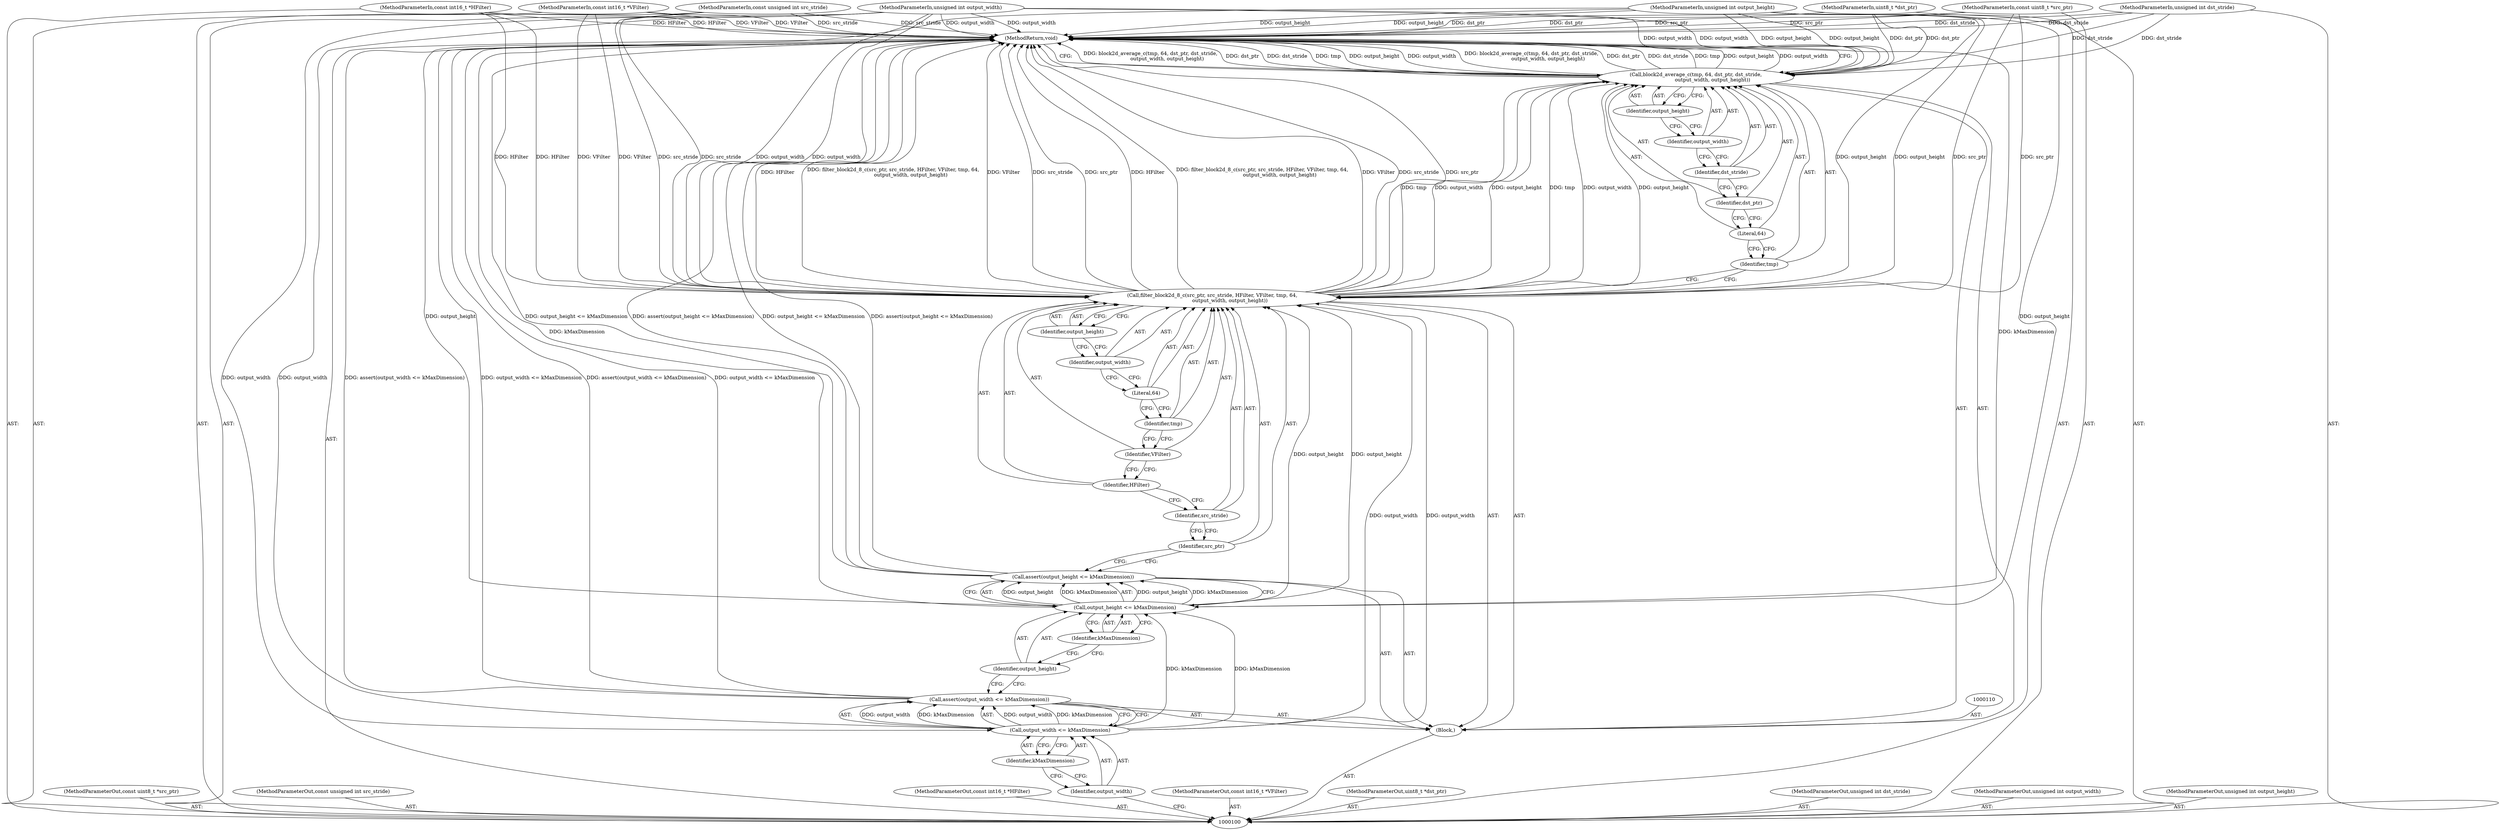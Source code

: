 digraph "0_Android_5a9753fca56f0eeb9f61e342b2fccffc364f9426_33" {
"1000135" [label="(MethodReturn,void)"];
"1000101" [label="(MethodParameterIn,const uint8_t *src_ptr)"];
"1000175" [label="(MethodParameterOut,const uint8_t *src_ptr)"];
"1000111" [label="(Call,assert(output_width <= kMaxDimension))"];
"1000114" [label="(Identifier,kMaxDimension)"];
"1000112" [label="(Call,output_width <= kMaxDimension)"];
"1000113" [label="(Identifier,output_width)"];
"1000115" [label="(Call,assert(output_height <= kMaxDimension))"];
"1000118" [label="(Identifier,kMaxDimension)"];
"1000116" [label="(Call,output_height <= kMaxDimension)"];
"1000117" [label="(Identifier,output_height)"];
"1000120" [label="(Identifier,src_ptr)"];
"1000119" [label="(Call,filter_block2d_8_c(src_ptr, src_stride, HFilter, VFilter, tmp, 64,\n                      output_width, output_height))"];
"1000121" [label="(Identifier,src_stride)"];
"1000122" [label="(Identifier,HFilter)"];
"1000123" [label="(Identifier,VFilter)"];
"1000124" [label="(Identifier,tmp)"];
"1000125" [label="(Literal,64)"];
"1000126" [label="(Identifier,output_width)"];
"1000127" [label="(Identifier,output_height)"];
"1000129" [label="(Identifier,tmp)"];
"1000130" [label="(Literal,64)"];
"1000128" [label="(Call,block2d_average_c(tmp, 64, dst_ptr, dst_stride,\n                     output_width, output_height))"];
"1000131" [label="(Identifier,dst_ptr)"];
"1000132" [label="(Identifier,dst_stride)"];
"1000133" [label="(Identifier,output_width)"];
"1000134" [label="(Identifier,output_height)"];
"1000102" [label="(MethodParameterIn,const unsigned int src_stride)"];
"1000176" [label="(MethodParameterOut,const unsigned int src_stride)"];
"1000103" [label="(MethodParameterIn,const int16_t *HFilter)"];
"1000177" [label="(MethodParameterOut,const int16_t *HFilter)"];
"1000104" [label="(MethodParameterIn,const int16_t *VFilter)"];
"1000178" [label="(MethodParameterOut,const int16_t *VFilter)"];
"1000105" [label="(MethodParameterIn,uint8_t *dst_ptr)"];
"1000179" [label="(MethodParameterOut,uint8_t *dst_ptr)"];
"1000106" [label="(MethodParameterIn,unsigned int dst_stride)"];
"1000180" [label="(MethodParameterOut,unsigned int dst_stride)"];
"1000107" [label="(MethodParameterIn,unsigned int output_width)"];
"1000181" [label="(MethodParameterOut,unsigned int output_width)"];
"1000108" [label="(MethodParameterIn,unsigned int output_height)"];
"1000182" [label="(MethodParameterOut,unsigned int output_height)"];
"1000109" [label="(Block,)"];
"1000135" -> "1000100"  [label="AST: "];
"1000135" -> "1000128"  [label="CFG: "];
"1000108" -> "1000135"  [label="DDG: output_height"];
"1000107" -> "1000135"  [label="DDG: output_width"];
"1000104" -> "1000135"  [label="DDG: VFilter"];
"1000105" -> "1000135"  [label="DDG: dst_ptr"];
"1000116" -> "1000135"  [label="DDG: kMaxDimension"];
"1000119" -> "1000135"  [label="DDG: HFilter"];
"1000119" -> "1000135"  [label="DDG: filter_block2d_8_c(src_ptr, src_stride, HFilter, VFilter, tmp, 64,\n                      output_width, output_height)"];
"1000119" -> "1000135"  [label="DDG: VFilter"];
"1000119" -> "1000135"  [label="DDG: src_stride"];
"1000119" -> "1000135"  [label="DDG: src_ptr"];
"1000128" -> "1000135"  [label="DDG: block2d_average_c(tmp, 64, dst_ptr, dst_stride,\n                     output_width, output_height)"];
"1000128" -> "1000135"  [label="DDG: dst_ptr"];
"1000128" -> "1000135"  [label="DDG: dst_stride"];
"1000128" -> "1000135"  [label="DDG: tmp"];
"1000128" -> "1000135"  [label="DDG: output_height"];
"1000128" -> "1000135"  [label="DDG: output_width"];
"1000106" -> "1000135"  [label="DDG: dst_stride"];
"1000103" -> "1000135"  [label="DDG: HFilter"];
"1000115" -> "1000135"  [label="DDG: assert(output_height <= kMaxDimension)"];
"1000115" -> "1000135"  [label="DDG: output_height <= kMaxDimension"];
"1000102" -> "1000135"  [label="DDG: src_stride"];
"1000111" -> "1000135"  [label="DDG: output_width <= kMaxDimension"];
"1000111" -> "1000135"  [label="DDG: assert(output_width <= kMaxDimension)"];
"1000101" -> "1000135"  [label="DDG: src_ptr"];
"1000101" -> "1000100"  [label="AST: "];
"1000101" -> "1000135"  [label="DDG: src_ptr"];
"1000101" -> "1000119"  [label="DDG: src_ptr"];
"1000175" -> "1000100"  [label="AST: "];
"1000111" -> "1000109"  [label="AST: "];
"1000111" -> "1000112"  [label="CFG: "];
"1000112" -> "1000111"  [label="AST: "];
"1000117" -> "1000111"  [label="CFG: "];
"1000111" -> "1000135"  [label="DDG: output_width <= kMaxDimension"];
"1000111" -> "1000135"  [label="DDG: assert(output_width <= kMaxDimension)"];
"1000112" -> "1000111"  [label="DDG: output_width"];
"1000112" -> "1000111"  [label="DDG: kMaxDimension"];
"1000114" -> "1000112"  [label="AST: "];
"1000114" -> "1000113"  [label="CFG: "];
"1000112" -> "1000114"  [label="CFG: "];
"1000112" -> "1000111"  [label="AST: "];
"1000112" -> "1000114"  [label="CFG: "];
"1000113" -> "1000112"  [label="AST: "];
"1000114" -> "1000112"  [label="AST: "];
"1000111" -> "1000112"  [label="CFG: "];
"1000112" -> "1000111"  [label="DDG: output_width"];
"1000112" -> "1000111"  [label="DDG: kMaxDimension"];
"1000107" -> "1000112"  [label="DDG: output_width"];
"1000112" -> "1000116"  [label="DDG: kMaxDimension"];
"1000112" -> "1000119"  [label="DDG: output_width"];
"1000113" -> "1000112"  [label="AST: "];
"1000113" -> "1000100"  [label="CFG: "];
"1000114" -> "1000113"  [label="CFG: "];
"1000115" -> "1000109"  [label="AST: "];
"1000115" -> "1000116"  [label="CFG: "];
"1000116" -> "1000115"  [label="AST: "];
"1000120" -> "1000115"  [label="CFG: "];
"1000115" -> "1000135"  [label="DDG: assert(output_height <= kMaxDimension)"];
"1000115" -> "1000135"  [label="DDG: output_height <= kMaxDimension"];
"1000116" -> "1000115"  [label="DDG: output_height"];
"1000116" -> "1000115"  [label="DDG: kMaxDimension"];
"1000118" -> "1000116"  [label="AST: "];
"1000118" -> "1000117"  [label="CFG: "];
"1000116" -> "1000118"  [label="CFG: "];
"1000116" -> "1000115"  [label="AST: "];
"1000116" -> "1000118"  [label="CFG: "];
"1000117" -> "1000116"  [label="AST: "];
"1000118" -> "1000116"  [label="AST: "];
"1000115" -> "1000116"  [label="CFG: "];
"1000116" -> "1000135"  [label="DDG: kMaxDimension"];
"1000116" -> "1000115"  [label="DDG: output_height"];
"1000116" -> "1000115"  [label="DDG: kMaxDimension"];
"1000108" -> "1000116"  [label="DDG: output_height"];
"1000112" -> "1000116"  [label="DDG: kMaxDimension"];
"1000116" -> "1000119"  [label="DDG: output_height"];
"1000117" -> "1000116"  [label="AST: "];
"1000117" -> "1000111"  [label="CFG: "];
"1000118" -> "1000117"  [label="CFG: "];
"1000120" -> "1000119"  [label="AST: "];
"1000120" -> "1000115"  [label="CFG: "];
"1000121" -> "1000120"  [label="CFG: "];
"1000119" -> "1000109"  [label="AST: "];
"1000119" -> "1000127"  [label="CFG: "];
"1000120" -> "1000119"  [label="AST: "];
"1000121" -> "1000119"  [label="AST: "];
"1000122" -> "1000119"  [label="AST: "];
"1000123" -> "1000119"  [label="AST: "];
"1000124" -> "1000119"  [label="AST: "];
"1000125" -> "1000119"  [label="AST: "];
"1000126" -> "1000119"  [label="AST: "];
"1000127" -> "1000119"  [label="AST: "];
"1000129" -> "1000119"  [label="CFG: "];
"1000119" -> "1000135"  [label="DDG: HFilter"];
"1000119" -> "1000135"  [label="DDG: filter_block2d_8_c(src_ptr, src_stride, HFilter, VFilter, tmp, 64,\n                      output_width, output_height)"];
"1000119" -> "1000135"  [label="DDG: VFilter"];
"1000119" -> "1000135"  [label="DDG: src_stride"];
"1000119" -> "1000135"  [label="DDG: src_ptr"];
"1000101" -> "1000119"  [label="DDG: src_ptr"];
"1000102" -> "1000119"  [label="DDG: src_stride"];
"1000103" -> "1000119"  [label="DDG: HFilter"];
"1000104" -> "1000119"  [label="DDG: VFilter"];
"1000112" -> "1000119"  [label="DDG: output_width"];
"1000107" -> "1000119"  [label="DDG: output_width"];
"1000116" -> "1000119"  [label="DDG: output_height"];
"1000108" -> "1000119"  [label="DDG: output_height"];
"1000119" -> "1000128"  [label="DDG: tmp"];
"1000119" -> "1000128"  [label="DDG: output_width"];
"1000119" -> "1000128"  [label="DDG: output_height"];
"1000121" -> "1000119"  [label="AST: "];
"1000121" -> "1000120"  [label="CFG: "];
"1000122" -> "1000121"  [label="CFG: "];
"1000122" -> "1000119"  [label="AST: "];
"1000122" -> "1000121"  [label="CFG: "];
"1000123" -> "1000122"  [label="CFG: "];
"1000123" -> "1000119"  [label="AST: "];
"1000123" -> "1000122"  [label="CFG: "];
"1000124" -> "1000123"  [label="CFG: "];
"1000124" -> "1000119"  [label="AST: "];
"1000124" -> "1000123"  [label="CFG: "];
"1000125" -> "1000124"  [label="CFG: "];
"1000125" -> "1000119"  [label="AST: "];
"1000125" -> "1000124"  [label="CFG: "];
"1000126" -> "1000125"  [label="CFG: "];
"1000126" -> "1000119"  [label="AST: "];
"1000126" -> "1000125"  [label="CFG: "];
"1000127" -> "1000126"  [label="CFG: "];
"1000127" -> "1000119"  [label="AST: "];
"1000127" -> "1000126"  [label="CFG: "];
"1000119" -> "1000127"  [label="CFG: "];
"1000129" -> "1000128"  [label="AST: "];
"1000129" -> "1000119"  [label="CFG: "];
"1000130" -> "1000129"  [label="CFG: "];
"1000130" -> "1000128"  [label="AST: "];
"1000130" -> "1000129"  [label="CFG: "];
"1000131" -> "1000130"  [label="CFG: "];
"1000128" -> "1000109"  [label="AST: "];
"1000128" -> "1000134"  [label="CFG: "];
"1000129" -> "1000128"  [label="AST: "];
"1000130" -> "1000128"  [label="AST: "];
"1000131" -> "1000128"  [label="AST: "];
"1000132" -> "1000128"  [label="AST: "];
"1000133" -> "1000128"  [label="AST: "];
"1000134" -> "1000128"  [label="AST: "];
"1000135" -> "1000128"  [label="CFG: "];
"1000128" -> "1000135"  [label="DDG: block2d_average_c(tmp, 64, dst_ptr, dst_stride,\n                     output_width, output_height)"];
"1000128" -> "1000135"  [label="DDG: dst_ptr"];
"1000128" -> "1000135"  [label="DDG: dst_stride"];
"1000128" -> "1000135"  [label="DDG: tmp"];
"1000128" -> "1000135"  [label="DDG: output_height"];
"1000128" -> "1000135"  [label="DDG: output_width"];
"1000119" -> "1000128"  [label="DDG: tmp"];
"1000119" -> "1000128"  [label="DDG: output_width"];
"1000119" -> "1000128"  [label="DDG: output_height"];
"1000105" -> "1000128"  [label="DDG: dst_ptr"];
"1000106" -> "1000128"  [label="DDG: dst_stride"];
"1000107" -> "1000128"  [label="DDG: output_width"];
"1000108" -> "1000128"  [label="DDG: output_height"];
"1000131" -> "1000128"  [label="AST: "];
"1000131" -> "1000130"  [label="CFG: "];
"1000132" -> "1000131"  [label="CFG: "];
"1000132" -> "1000128"  [label="AST: "];
"1000132" -> "1000131"  [label="CFG: "];
"1000133" -> "1000132"  [label="CFG: "];
"1000133" -> "1000128"  [label="AST: "];
"1000133" -> "1000132"  [label="CFG: "];
"1000134" -> "1000133"  [label="CFG: "];
"1000134" -> "1000128"  [label="AST: "];
"1000134" -> "1000133"  [label="CFG: "];
"1000128" -> "1000134"  [label="CFG: "];
"1000102" -> "1000100"  [label="AST: "];
"1000102" -> "1000135"  [label="DDG: src_stride"];
"1000102" -> "1000119"  [label="DDG: src_stride"];
"1000176" -> "1000100"  [label="AST: "];
"1000103" -> "1000100"  [label="AST: "];
"1000103" -> "1000135"  [label="DDG: HFilter"];
"1000103" -> "1000119"  [label="DDG: HFilter"];
"1000177" -> "1000100"  [label="AST: "];
"1000104" -> "1000100"  [label="AST: "];
"1000104" -> "1000135"  [label="DDG: VFilter"];
"1000104" -> "1000119"  [label="DDG: VFilter"];
"1000178" -> "1000100"  [label="AST: "];
"1000105" -> "1000100"  [label="AST: "];
"1000105" -> "1000135"  [label="DDG: dst_ptr"];
"1000105" -> "1000128"  [label="DDG: dst_ptr"];
"1000179" -> "1000100"  [label="AST: "];
"1000106" -> "1000100"  [label="AST: "];
"1000106" -> "1000135"  [label="DDG: dst_stride"];
"1000106" -> "1000128"  [label="DDG: dst_stride"];
"1000180" -> "1000100"  [label="AST: "];
"1000107" -> "1000100"  [label="AST: "];
"1000107" -> "1000135"  [label="DDG: output_width"];
"1000107" -> "1000112"  [label="DDG: output_width"];
"1000107" -> "1000119"  [label="DDG: output_width"];
"1000107" -> "1000128"  [label="DDG: output_width"];
"1000181" -> "1000100"  [label="AST: "];
"1000108" -> "1000100"  [label="AST: "];
"1000108" -> "1000135"  [label="DDG: output_height"];
"1000108" -> "1000116"  [label="DDG: output_height"];
"1000108" -> "1000119"  [label="DDG: output_height"];
"1000108" -> "1000128"  [label="DDG: output_height"];
"1000182" -> "1000100"  [label="AST: "];
"1000109" -> "1000100"  [label="AST: "];
"1000110" -> "1000109"  [label="AST: "];
"1000111" -> "1000109"  [label="AST: "];
"1000115" -> "1000109"  [label="AST: "];
"1000119" -> "1000109"  [label="AST: "];
"1000128" -> "1000109"  [label="AST: "];
}
